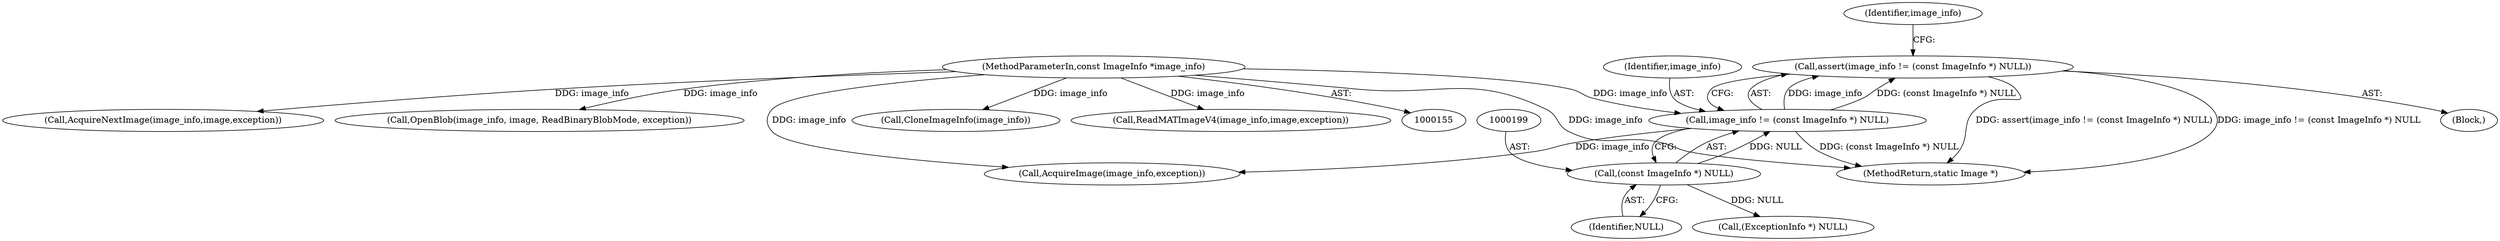 digraph "0_ImageMagick_04178de2247e353fc095846784b9a10fefdbf890@API" {
"1000195" [label="(Call,assert(image_info != (const ImageInfo *) NULL))"];
"1000196" [label="(Call,image_info != (const ImageInfo *) NULL)"];
"1000156" [label="(MethodParameterIn,const ImageInfo *image_info)"];
"1000198" [label="(Call,(const ImageInfo *) NULL)"];
"1001726" [label="(Call,AcquireNextImage(image_info,image,exception))"];
"1000200" [label="(Identifier,NULL)"];
"1000232" [label="(Call,OpenBlob(image_info, image, ReadBinaryBlobMode, exception))"];
"1000210" [label="(Call,(ExceptionInfo *) NULL)"];
"1000491" [label="(Call,CloneImageInfo(image_info))"];
"1000195" [label="(Call,assert(image_info != (const ImageInfo *) NULL))"];
"1000158" [label="(Block,)"];
"1000204" [label="(Identifier,image_info)"];
"1000198" [label="(Call,(const ImageInfo *) NULL)"];
"1000156" [label="(MethodParameterIn,const ImageInfo *image_info)"];
"1000227" [label="(Call,AcquireImage(image_info,exception))"];
"1000287" [label="(Call,ReadMATImageV4(image_info,image,exception))"];
"1000197" [label="(Identifier,image_info)"];
"1000196" [label="(Call,image_info != (const ImageInfo *) NULL)"];
"1001987" [label="(MethodReturn,static Image *)"];
"1000195" -> "1000158"  [label="AST: "];
"1000195" -> "1000196"  [label="CFG: "];
"1000196" -> "1000195"  [label="AST: "];
"1000204" -> "1000195"  [label="CFG: "];
"1000195" -> "1001987"  [label="DDG: assert(image_info != (const ImageInfo *) NULL)"];
"1000195" -> "1001987"  [label="DDG: image_info != (const ImageInfo *) NULL"];
"1000196" -> "1000195"  [label="DDG: image_info"];
"1000196" -> "1000195"  [label="DDG: (const ImageInfo *) NULL"];
"1000196" -> "1000198"  [label="CFG: "];
"1000197" -> "1000196"  [label="AST: "];
"1000198" -> "1000196"  [label="AST: "];
"1000196" -> "1001987"  [label="DDG: (const ImageInfo *) NULL"];
"1000156" -> "1000196"  [label="DDG: image_info"];
"1000198" -> "1000196"  [label="DDG: NULL"];
"1000196" -> "1000227"  [label="DDG: image_info"];
"1000156" -> "1000155"  [label="AST: "];
"1000156" -> "1001987"  [label="DDG: image_info"];
"1000156" -> "1000227"  [label="DDG: image_info"];
"1000156" -> "1000232"  [label="DDG: image_info"];
"1000156" -> "1000287"  [label="DDG: image_info"];
"1000156" -> "1000491"  [label="DDG: image_info"];
"1000156" -> "1001726"  [label="DDG: image_info"];
"1000198" -> "1000200"  [label="CFG: "];
"1000199" -> "1000198"  [label="AST: "];
"1000200" -> "1000198"  [label="AST: "];
"1000198" -> "1000210"  [label="DDG: NULL"];
}
